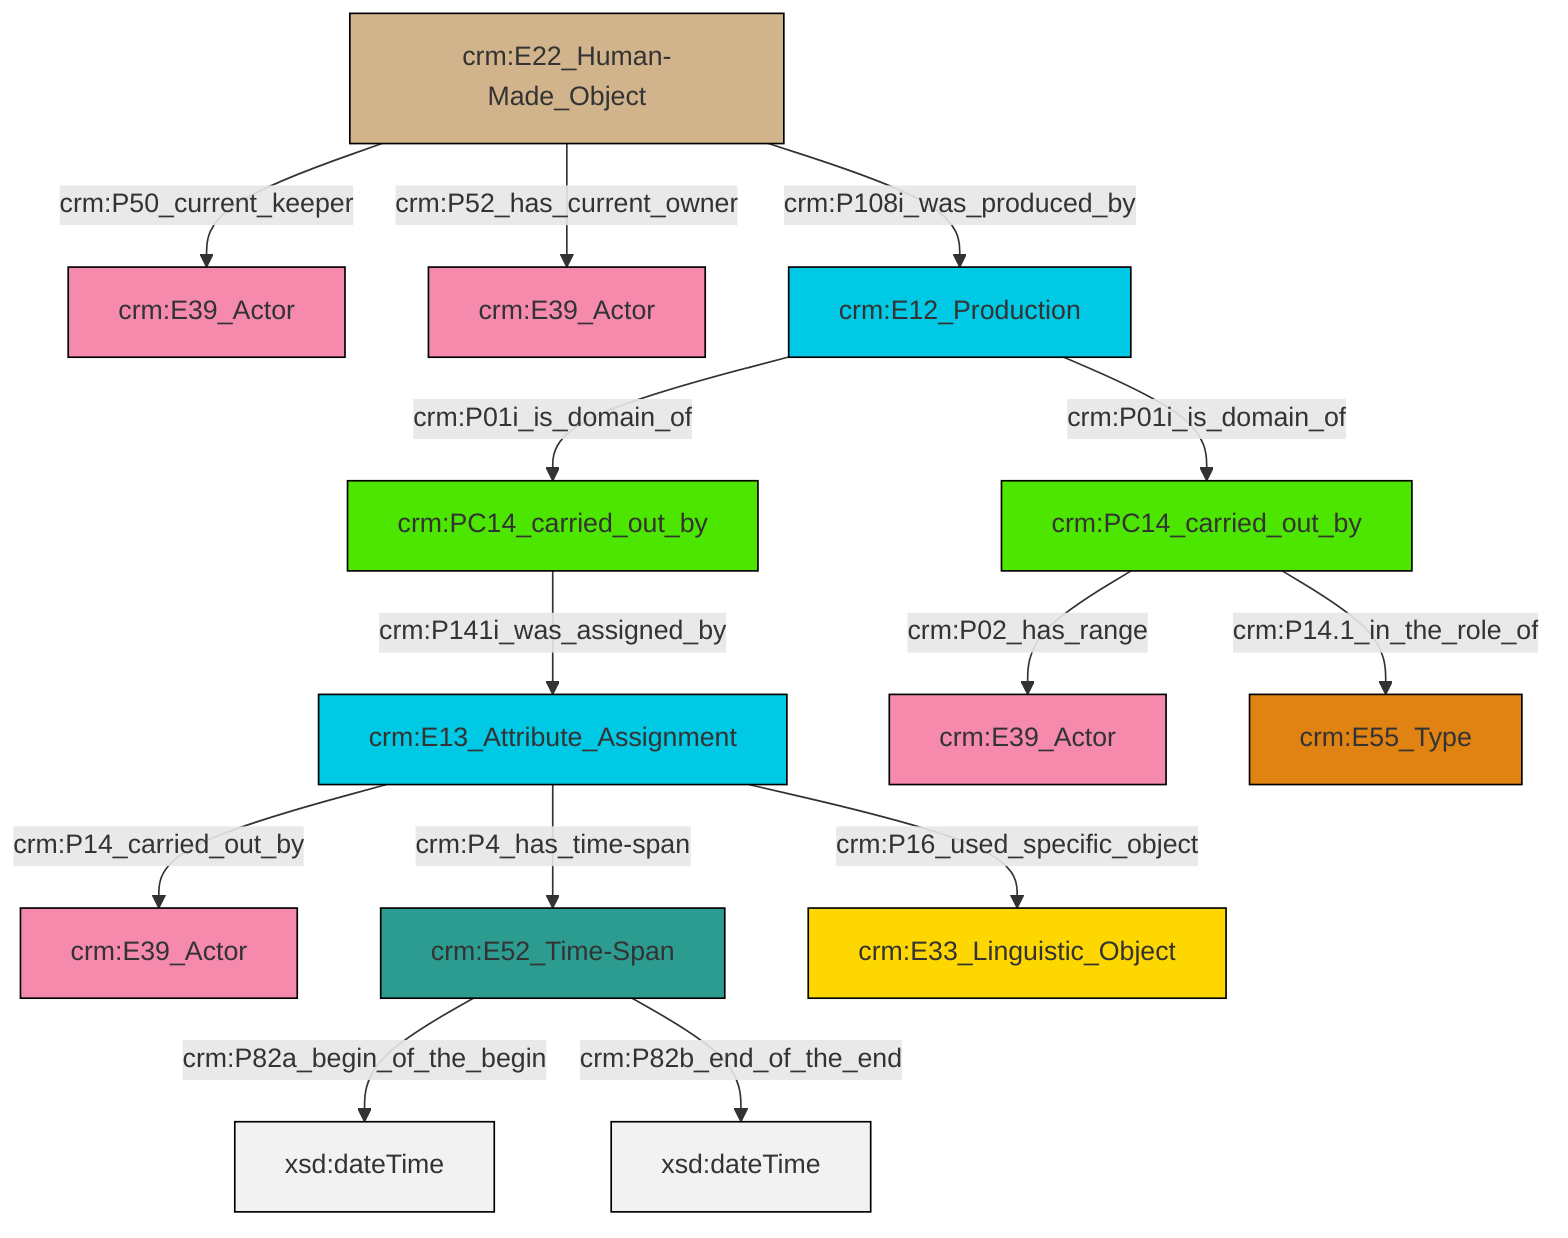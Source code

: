 graph TD
classDef Literal fill:#f2f2f2,stroke:#000000;
classDef CRM_Entity fill:#FFFFFF,stroke:#000000;
classDef Temporal_Entity fill:#00C9E6, stroke:#000000;
classDef Type fill:#E18312, stroke:#000000;
classDef Time-Span fill:#2C9C91, stroke:#000000;
classDef Appellation fill:#FFEB7F, stroke:#000000;
classDef Place fill:#008836, stroke:#000000;
classDef Persistent_Item fill:#B266B2, stroke:#000000;
classDef Conceptual_Object fill:#FFD700, stroke:#000000;
classDef Physical_Thing fill:#D2B48C, stroke:#000000;
classDef Actor fill:#f58aad, stroke:#000000;
classDef PC_Classes fill:#4ce600, stroke:#000000;
classDef Multi fill:#cccccc,stroke:#000000;

0["crm:E22_Human-Made_Object"]:::Physical_Thing -->|crm:P50_current_keeper| 1["crm:E39_Actor"]:::Actor
2["crm:E52_Time-Span"]:::Time-Span -->|crm:P82a_begin_of_the_begin| 3[xsd:dateTime]:::Literal
0["crm:E22_Human-Made_Object"]:::Physical_Thing -->|crm:P52_has_current_owner| 4["crm:E39_Actor"]:::Actor
6["crm:PC14_carried_out_by"]:::PC_Classes -->|crm:P02_has_range| 7["crm:E39_Actor"]:::Actor
8["crm:PC14_carried_out_by"]:::PC_Classes -->|crm:P141i_was_assigned_by| 9["crm:E13_Attribute_Assignment"]:::Temporal_Entity
2["crm:E52_Time-Span"]:::Time-Span -->|crm:P82b_end_of_the_end| 10[xsd:dateTime]:::Literal
11["crm:E12_Production"]:::Temporal_Entity -->|crm:P01i_is_domain_of| 8["crm:PC14_carried_out_by"]:::PC_Classes
9["crm:E13_Attribute_Assignment"]:::Temporal_Entity -->|crm:P14_carried_out_by| 12["crm:E39_Actor"]:::Actor
11["crm:E12_Production"]:::Temporal_Entity -->|crm:P01i_is_domain_of| 6["crm:PC14_carried_out_by"]:::PC_Classes
6["crm:PC14_carried_out_by"]:::PC_Classes -->|crm:P14.1_in_the_role_of| 13["crm:E55_Type"]:::Type
0["crm:E22_Human-Made_Object"]:::Physical_Thing -->|crm:P108i_was_produced_by| 11["crm:E12_Production"]:::Temporal_Entity
9["crm:E13_Attribute_Assignment"]:::Temporal_Entity -->|crm:P4_has_time-span| 2["crm:E52_Time-Span"]:::Time-Span
9["crm:E13_Attribute_Assignment"]:::Temporal_Entity -->|crm:P16_used_specific_object| 19["crm:E33_Linguistic_Object"]:::Conceptual_Object